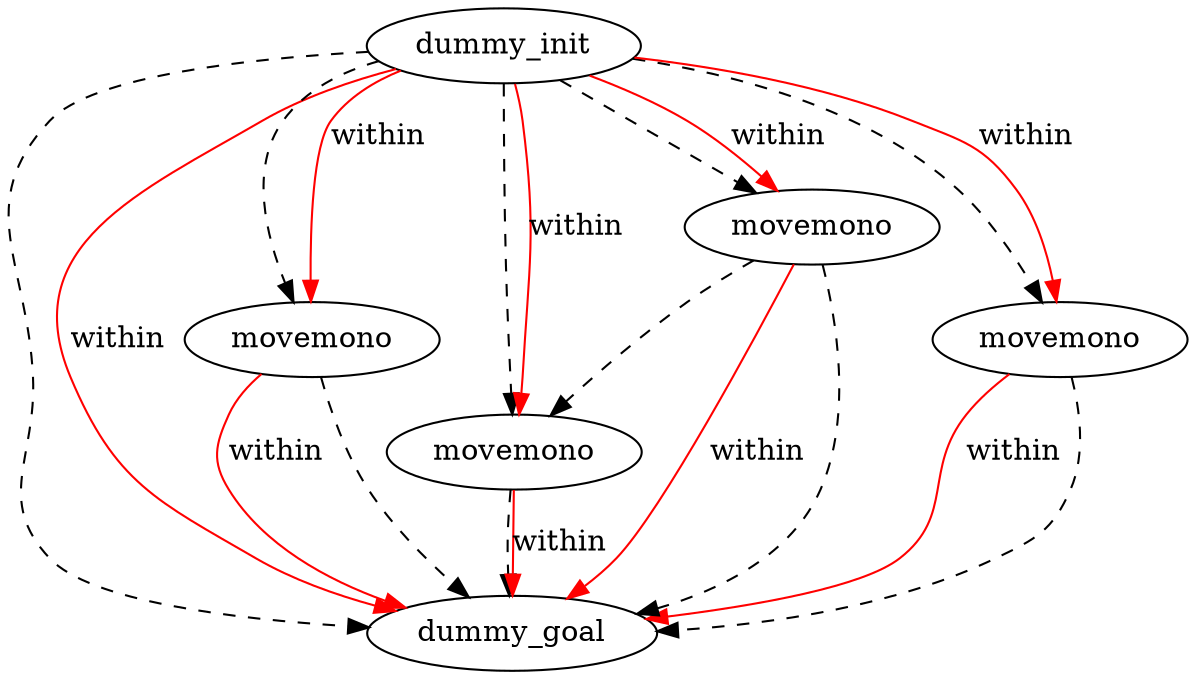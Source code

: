 digraph {
	"bee29322-6dde-34ba-87c5-bee24e1ca997" [label=dummy_init]
	"ec6d74fb-4f72-a784-bfd2-b1958664c916" [label=dummy_goal]
	"6cf000d1-396f-c7c5-6148-63ffb8e836a3" [label=movemono]
	"c0e66894-c541-4918-e302-0848ef4ca0e9" [label=movemono]
	"f511d457-e34c-b174-01ee-0e9ebaae13ec" [label=movemono]
	"2019729e-56f8-32d2-8ec5-618db3cd0790" [label=movemono]
	"2019729e-56f8-32d2-8ec5-618db3cd0790" -> "c0e66894-c541-4918-e302-0848ef4ca0e9" [color=black style=dashed]
	"bee29322-6dde-34ba-87c5-bee24e1ca997" -> "ec6d74fb-4f72-a784-bfd2-b1958664c916" [color=black style=dashed]
	"6cf000d1-396f-c7c5-6148-63ffb8e836a3" -> "ec6d74fb-4f72-a784-bfd2-b1958664c916" [color=black style=dashed]
	"f511d457-e34c-b174-01ee-0e9ebaae13ec" -> "ec6d74fb-4f72-a784-bfd2-b1958664c916" [color=black style=dashed]
	"bee29322-6dde-34ba-87c5-bee24e1ca997" -> "6cf000d1-396f-c7c5-6148-63ffb8e836a3" [color=black style=dashed]
	"bee29322-6dde-34ba-87c5-bee24e1ca997" -> "c0e66894-c541-4918-e302-0848ef4ca0e9" [color=black style=dashed]
	"2019729e-56f8-32d2-8ec5-618db3cd0790" -> "ec6d74fb-4f72-a784-bfd2-b1958664c916" [color=black style=dashed]
	"bee29322-6dde-34ba-87c5-bee24e1ca997" -> "2019729e-56f8-32d2-8ec5-618db3cd0790" [color=black style=dashed]
	"c0e66894-c541-4918-e302-0848ef4ca0e9" -> "ec6d74fb-4f72-a784-bfd2-b1958664c916" [color=black style=dashed]
	"bee29322-6dde-34ba-87c5-bee24e1ca997" -> "f511d457-e34c-b174-01ee-0e9ebaae13ec" [color=black style=dashed]
	"bee29322-6dde-34ba-87c5-bee24e1ca997" -> "f511d457-e34c-b174-01ee-0e9ebaae13ec" [label=within color=red]
	"2019729e-56f8-32d2-8ec5-618db3cd0790" -> "ec6d74fb-4f72-a784-bfd2-b1958664c916" [label=within color=red]
	"bee29322-6dde-34ba-87c5-bee24e1ca997" -> "6cf000d1-396f-c7c5-6148-63ffb8e836a3" [label=within color=red]
	"c0e66894-c541-4918-e302-0848ef4ca0e9" -> "ec6d74fb-4f72-a784-bfd2-b1958664c916" [label=within color=red]
	"bee29322-6dde-34ba-87c5-bee24e1ca997" -> "2019729e-56f8-32d2-8ec5-618db3cd0790" [label=within color=red]
	"f511d457-e34c-b174-01ee-0e9ebaae13ec" -> "ec6d74fb-4f72-a784-bfd2-b1958664c916" [label=within color=red]
	"bee29322-6dde-34ba-87c5-bee24e1ca997" -> "c0e66894-c541-4918-e302-0848ef4ca0e9" [label=within color=red]
	"6cf000d1-396f-c7c5-6148-63ffb8e836a3" -> "ec6d74fb-4f72-a784-bfd2-b1958664c916" [label=within color=red]
	"bee29322-6dde-34ba-87c5-bee24e1ca997" -> "ec6d74fb-4f72-a784-bfd2-b1958664c916" [label=within color=red]
}
